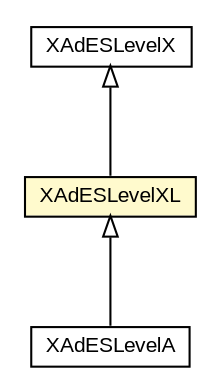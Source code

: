 #!/usr/local/bin/dot
#
# Class diagram 
# Generated by UMLGraph version R5_6-24-gf6e263 (http://www.umlgraph.org/)
#

digraph G {
	edge [fontname="arial",fontsize=10,labelfontname="arial",labelfontsize=10];
	node [fontname="arial",fontsize=10,shape=plaintext];
	nodesep=0.25;
	ranksep=0.5;
	// eu.europa.esig.dss.xades.signature.XAdESLevelXL
	c784190 [label=<<table title="eu.europa.esig.dss.xades.signature.XAdESLevelXL" border="0" cellborder="1" cellspacing="0" cellpadding="2" port="p" bgcolor="lemonChiffon" href="./XAdESLevelXL.html">
		<tr><td><table border="0" cellspacing="0" cellpadding="1">
<tr><td align="center" balign="center"> XAdESLevelXL </td></tr>
		</table></td></tr>
		</table>>, URL="./XAdESLevelXL.html", fontname="arial", fontcolor="black", fontsize=10.0];
	// eu.europa.esig.dss.xades.signature.XAdESLevelX
	c784191 [label=<<table title="eu.europa.esig.dss.xades.signature.XAdESLevelX" border="0" cellborder="1" cellspacing="0" cellpadding="2" port="p" href="./XAdESLevelX.html">
		<tr><td><table border="0" cellspacing="0" cellpadding="1">
<tr><td align="center" balign="center"> XAdESLevelX </td></tr>
		</table></td></tr>
		</table>>, URL="./XAdESLevelX.html", fontname="arial", fontcolor="black", fontsize=10.0];
	// eu.europa.esig.dss.xades.signature.XAdESLevelA
	c784197 [label=<<table title="eu.europa.esig.dss.xades.signature.XAdESLevelA" border="0" cellborder="1" cellspacing="0" cellpadding="2" port="p" href="./XAdESLevelA.html">
		<tr><td><table border="0" cellspacing="0" cellpadding="1">
<tr><td align="center" balign="center"> XAdESLevelA </td></tr>
		</table></td></tr>
		</table>>, URL="./XAdESLevelA.html", fontname="arial", fontcolor="black", fontsize=10.0];
	//eu.europa.esig.dss.xades.signature.XAdESLevelXL extends eu.europa.esig.dss.xades.signature.XAdESLevelX
	c784191:p -> c784190:p [dir=back,arrowtail=empty];
	//eu.europa.esig.dss.xades.signature.XAdESLevelA extends eu.europa.esig.dss.xades.signature.XAdESLevelXL
	c784190:p -> c784197:p [dir=back,arrowtail=empty];
}

